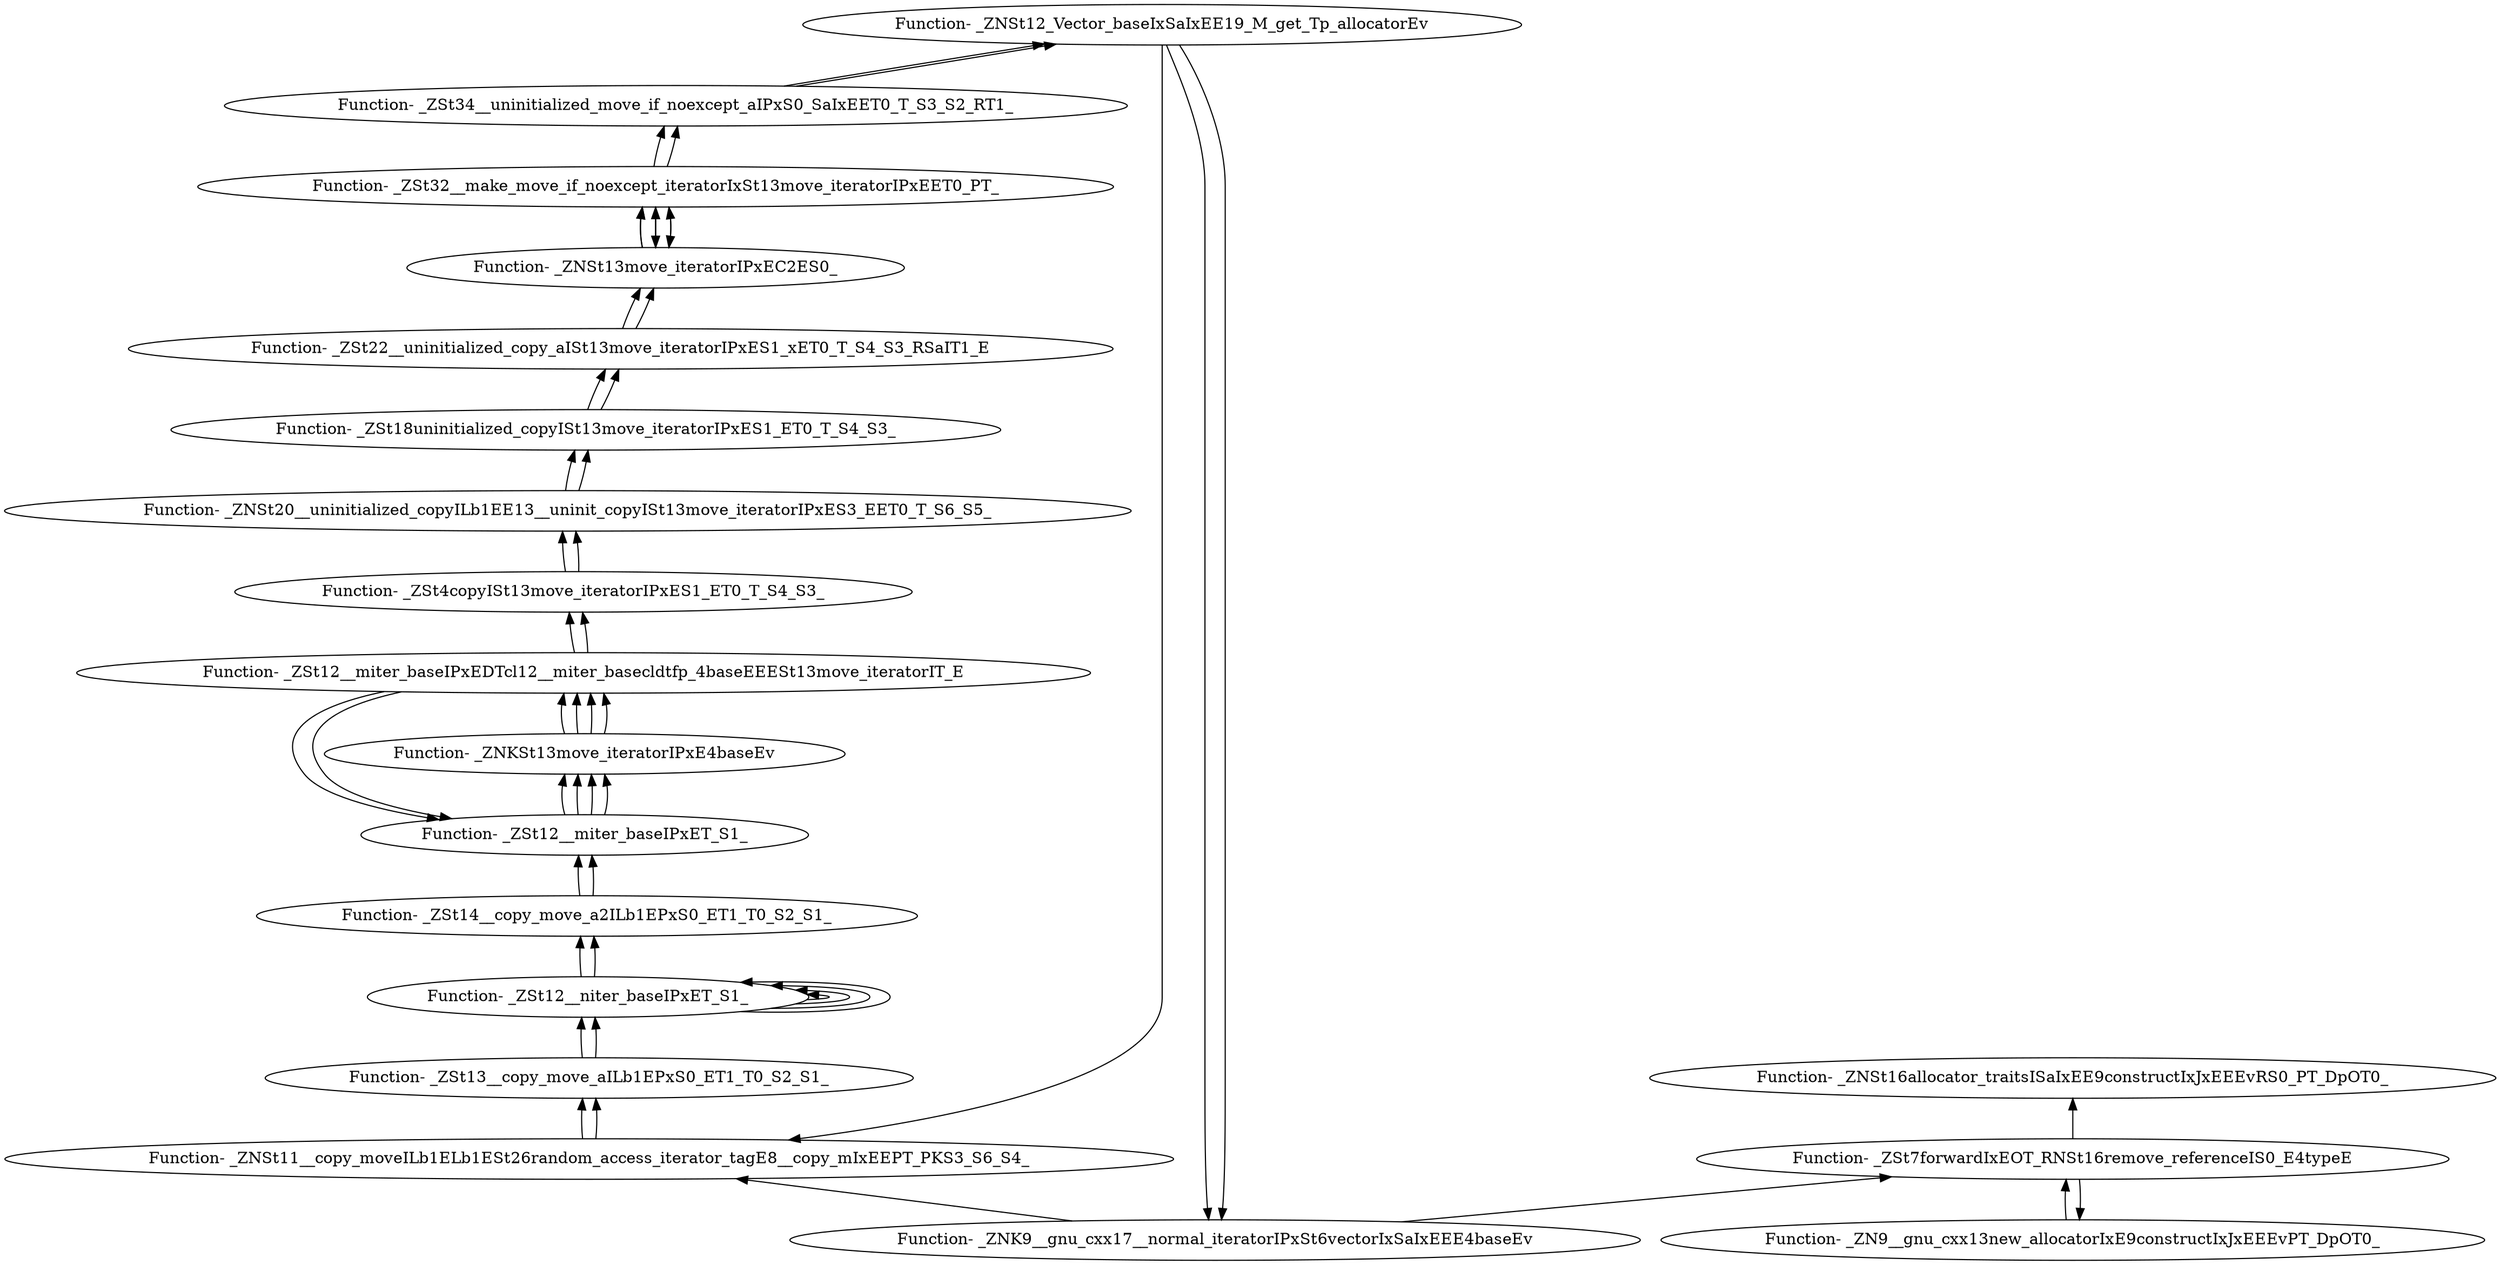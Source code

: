 digraph {
	"Function- _ZNSt12_Vector_baseIxSaIxEE19_M_get_Tp_allocatorEv"
	"Function- _ZNSt11__copy_moveILb1ELb1ESt26random_access_iterator_tagE8__copy_mIxEEPT_PKS3_S6_S4_"
	"Function- _ZNSt11__copy_moveILb1ELb1ESt26random_access_iterator_tagE8__copy_mIxEEPT_PKS3_S6_S4_" -> "Function- _ZNSt12_Vector_baseIxSaIxEE19_M_get_Tp_allocatorEv" [dir=back]
	"Function- _ZSt13__copy_move_aILb1EPxS0_ET1_T0_S2_S1_"
	"Function- _ZSt13__copy_move_aILb1EPxS0_ET1_T0_S2_S1_" -> "Function- _ZNSt11__copy_moveILb1ELb1ESt26random_access_iterator_tagE8__copy_mIxEEPT_PKS3_S6_S4_" [dir=back]
	"Function- _ZSt12__niter_baseIPxET_S1_"
	"Function- _ZSt12__niter_baseIPxET_S1_" -> "Function- _ZSt13__copy_move_aILb1EPxS0_ET1_T0_S2_S1_" [dir=back]
	"Function- _ZSt12__niter_baseIPxET_S1_"
	"Function- _ZSt12__niter_baseIPxET_S1_" -> "Function- _ZSt12__niter_baseIPxET_S1_" [dir=back]
	"Function- _ZSt12__niter_baseIPxET_S1_"
	"Function- _ZSt12__niter_baseIPxET_S1_" -> "Function- _ZSt12__niter_baseIPxET_S1_" [dir=back]
	"Function- _ZSt14__copy_move_a2ILb1EPxS0_ET1_T0_S2_S1_"
	"Function- _ZSt14__copy_move_a2ILb1EPxS0_ET1_T0_S2_S1_" -> "Function- _ZSt12__niter_baseIPxET_S1_" [dir=back]
	"Function- _ZSt12__miter_baseIPxET_S1_"
	"Function- _ZSt12__miter_baseIPxET_S1_" -> "Function- _ZSt14__copy_move_a2ILb1EPxS0_ET1_T0_S2_S1_" [dir=back]
	"Function- _ZNKSt13move_iteratorIPxE4baseEv"
	"Function- _ZNKSt13move_iteratorIPxE4baseEv" -> "Function- _ZSt12__miter_baseIPxET_S1_" [dir=back]
	"Function- _ZSt12__miter_baseIPxEDTcl12__miter_basecldtfp_4baseEEESt13move_iteratorIT_E"
	"Function- _ZSt12__miter_baseIPxEDTcl12__miter_basecldtfp_4baseEEESt13move_iteratorIT_E" -> "Function- _ZNKSt13move_iteratorIPxE4baseEv" [dir=back]
	"Function- _ZSt12__miter_baseIPxET_S1_"
	"Function- _ZSt12__miter_baseIPxET_S1_" -> "Function- _ZSt12__miter_baseIPxEDTcl12__miter_basecldtfp_4baseEEESt13move_iteratorIT_E" [dir=back]
	"Function- _ZNKSt13move_iteratorIPxE4baseEv"
	"Function- _ZNKSt13move_iteratorIPxE4baseEv" -> "Function- _ZSt12__miter_baseIPxET_S1_" [dir=back]
	"Function- _ZSt12__miter_baseIPxEDTcl12__miter_basecldtfp_4baseEEESt13move_iteratorIT_E"
	"Function- _ZSt12__miter_baseIPxEDTcl12__miter_basecldtfp_4baseEEESt13move_iteratorIT_E" -> "Function- _ZNKSt13move_iteratorIPxE4baseEv" [dir=back]
	"Function- _ZSt4copyISt13move_iteratorIPxES1_ET0_T_S4_S3_"
	"Function- _ZSt4copyISt13move_iteratorIPxES1_ET0_T_S4_S3_" -> "Function- _ZSt12__miter_baseIPxEDTcl12__miter_basecldtfp_4baseEEESt13move_iteratorIT_E" [dir=back]
	"Function- _ZNSt20__uninitialized_copyILb1EE13__uninit_copyISt13move_iteratorIPxES3_EET0_T_S6_S5_"
	"Function- _ZNSt20__uninitialized_copyILb1EE13__uninit_copyISt13move_iteratorIPxES3_EET0_T_S6_S5_" -> "Function- _ZSt4copyISt13move_iteratorIPxES1_ET0_T_S4_S3_" [dir=back]
	"Function- _ZSt18uninitialized_copyISt13move_iteratorIPxES1_ET0_T_S4_S3_"
	"Function- _ZSt18uninitialized_copyISt13move_iteratorIPxES1_ET0_T_S4_S3_" -> "Function- _ZNSt20__uninitialized_copyILb1EE13__uninit_copyISt13move_iteratorIPxES3_EET0_T_S6_S5_" [dir=back]
	"Function- _ZSt22__uninitialized_copy_aISt13move_iteratorIPxES1_xET0_T_S4_S3_RSaIT1_E"
	"Function- _ZSt22__uninitialized_copy_aISt13move_iteratorIPxES1_xET0_T_S4_S3_RSaIT1_E" -> "Function- _ZSt18uninitialized_copyISt13move_iteratorIPxES1_ET0_T_S4_S3_" [dir=back]
	"Function- _ZNSt13move_iteratorIPxEC2ES0_"
	"Function- _ZNSt13move_iteratorIPxEC2ES0_" -> "Function- _ZSt22__uninitialized_copy_aISt13move_iteratorIPxES1_xET0_T_S4_S3_RSaIT1_E" [dir=back]
	"Function- _ZSt32__make_move_if_noexcept_iteratorIxSt13move_iteratorIPxEET0_PT_"
	"Function- _ZSt32__make_move_if_noexcept_iteratorIxSt13move_iteratorIPxEET0_PT_" -> "Function- _ZNSt13move_iteratorIPxEC2ES0_" [dir=back]
	"Function- _ZNSt13move_iteratorIPxEC2ES0_"
	"Function- _ZNSt13move_iteratorIPxEC2ES0_" -> "Function- _ZSt32__make_move_if_noexcept_iteratorIxSt13move_iteratorIPxEET0_PT_" [dir=back]
	"Function- _ZSt32__make_move_if_noexcept_iteratorIxSt13move_iteratorIPxEET0_PT_"
	"Function- _ZSt32__make_move_if_noexcept_iteratorIxSt13move_iteratorIPxEET0_PT_" -> "Function- _ZNSt13move_iteratorIPxEC2ES0_" [dir=back]
	"Function- _ZSt34__uninitialized_move_if_noexcept_aIPxS0_SaIxEET0_T_S3_S2_RT1_"
	"Function- _ZSt34__uninitialized_move_if_noexcept_aIPxS0_SaIxEET0_T_S3_S2_RT1_" -> "Function- _ZSt32__make_move_if_noexcept_iteratorIxSt13move_iteratorIPxEET0_PT_" [dir=back]
	"Function- _ZNSt12_Vector_baseIxSaIxEE19_M_get_Tp_allocatorEv"
	"Function- _ZNSt12_Vector_baseIxSaIxEE19_M_get_Tp_allocatorEv" -> "Function- _ZSt34__uninitialized_move_if_noexcept_aIPxS0_SaIxEET0_T_S3_S2_RT1_" [dir=back]
	"Function- _ZNK9__gnu_cxx17__normal_iteratorIPxSt6vectorIxSaIxEEE4baseEv"
	"Function- _ZNK9__gnu_cxx17__normal_iteratorIPxSt6vectorIxSaIxEEE4baseEv" -> "Function- _ZNSt12_Vector_baseIxSaIxEE19_M_get_Tp_allocatorEv" [dir=back]
	"Function- _ZNSt11__copy_moveILb1ELb1ESt26random_access_iterator_tagE8__copy_mIxEEPT_PKS3_S6_S4_"
	"Function- _ZNSt11__copy_moveILb1ELb1ESt26random_access_iterator_tagE8__copy_mIxEEPT_PKS3_S6_S4_" -> "Function- _ZNK9__gnu_cxx17__normal_iteratorIPxSt6vectorIxSaIxEEE4baseEv" [dir=back]
	"Function- _ZSt13__copy_move_aILb1EPxS0_ET1_T0_S2_S1_"
	"Function- _ZSt13__copy_move_aILb1EPxS0_ET1_T0_S2_S1_" -> "Function- _ZNSt11__copy_moveILb1ELb1ESt26random_access_iterator_tagE8__copy_mIxEEPT_PKS3_S6_S4_" [dir=back]
	"Function- _ZSt12__niter_baseIPxET_S1_"
	"Function- _ZSt12__niter_baseIPxET_S1_" -> "Function- _ZSt13__copy_move_aILb1EPxS0_ET1_T0_S2_S1_" [dir=back]
	"Function- _ZSt12__niter_baseIPxET_S1_"
	"Function- _ZSt12__niter_baseIPxET_S1_" -> "Function- _ZSt12__niter_baseIPxET_S1_" [dir=back]
	"Function- _ZSt12__niter_baseIPxET_S1_"
	"Function- _ZSt12__niter_baseIPxET_S1_" -> "Function- _ZSt12__niter_baseIPxET_S1_" [dir=back]
	"Function- _ZSt14__copy_move_a2ILb1EPxS0_ET1_T0_S2_S1_"
	"Function- _ZSt14__copy_move_a2ILb1EPxS0_ET1_T0_S2_S1_" -> "Function- _ZSt12__niter_baseIPxET_S1_" [dir=back]
	"Function- _ZSt12__miter_baseIPxET_S1_"
	"Function- _ZSt12__miter_baseIPxET_S1_" -> "Function- _ZSt14__copy_move_a2ILb1EPxS0_ET1_T0_S2_S1_" [dir=back]
	"Function- _ZNKSt13move_iteratorIPxE4baseEv"
	"Function- _ZNKSt13move_iteratorIPxE4baseEv" -> "Function- _ZSt12__miter_baseIPxET_S1_" [dir=back]
	"Function- _ZSt12__miter_baseIPxEDTcl12__miter_basecldtfp_4baseEEESt13move_iteratorIT_E"
	"Function- _ZSt12__miter_baseIPxEDTcl12__miter_basecldtfp_4baseEEESt13move_iteratorIT_E" -> "Function- _ZNKSt13move_iteratorIPxE4baseEv" [dir=back]
	"Function- _ZSt12__miter_baseIPxET_S1_"
	"Function- _ZSt12__miter_baseIPxET_S1_" -> "Function- _ZSt12__miter_baseIPxEDTcl12__miter_basecldtfp_4baseEEESt13move_iteratorIT_E" [dir=back]
	"Function- _ZNKSt13move_iteratorIPxE4baseEv"
	"Function- _ZNKSt13move_iteratorIPxE4baseEv" -> "Function- _ZSt12__miter_baseIPxET_S1_" [dir=back]
	"Function- _ZSt12__miter_baseIPxEDTcl12__miter_basecldtfp_4baseEEESt13move_iteratorIT_E"
	"Function- _ZSt12__miter_baseIPxEDTcl12__miter_basecldtfp_4baseEEESt13move_iteratorIT_E" -> "Function- _ZNKSt13move_iteratorIPxE4baseEv" [dir=back]
	"Function- _ZSt4copyISt13move_iteratorIPxES1_ET0_T_S4_S3_"
	"Function- _ZSt4copyISt13move_iteratorIPxES1_ET0_T_S4_S3_" -> "Function- _ZSt12__miter_baseIPxEDTcl12__miter_basecldtfp_4baseEEESt13move_iteratorIT_E" [dir=back]
	"Function- _ZNSt20__uninitialized_copyILb1EE13__uninit_copyISt13move_iteratorIPxES3_EET0_T_S6_S5_"
	"Function- _ZNSt20__uninitialized_copyILb1EE13__uninit_copyISt13move_iteratorIPxES3_EET0_T_S6_S5_" -> "Function- _ZSt4copyISt13move_iteratorIPxES1_ET0_T_S4_S3_" [dir=back]
	"Function- _ZSt18uninitialized_copyISt13move_iteratorIPxES1_ET0_T_S4_S3_"
	"Function- _ZSt18uninitialized_copyISt13move_iteratorIPxES1_ET0_T_S4_S3_" -> "Function- _ZNSt20__uninitialized_copyILb1EE13__uninit_copyISt13move_iteratorIPxES3_EET0_T_S6_S5_" [dir=back]
	"Function- _ZSt22__uninitialized_copy_aISt13move_iteratorIPxES1_xET0_T_S4_S3_RSaIT1_E"
	"Function- _ZSt22__uninitialized_copy_aISt13move_iteratorIPxES1_xET0_T_S4_S3_RSaIT1_E" -> "Function- _ZSt18uninitialized_copyISt13move_iteratorIPxES1_ET0_T_S4_S3_" [dir=back]
	"Function- _ZNSt13move_iteratorIPxEC2ES0_"
	"Function- _ZNSt13move_iteratorIPxEC2ES0_" -> "Function- _ZSt22__uninitialized_copy_aISt13move_iteratorIPxES1_xET0_T_S4_S3_RSaIT1_E" [dir=back]
	"Function- _ZSt32__make_move_if_noexcept_iteratorIxSt13move_iteratorIPxEET0_PT_"
	"Function- _ZSt32__make_move_if_noexcept_iteratorIxSt13move_iteratorIPxEET0_PT_" -> "Function- _ZNSt13move_iteratorIPxEC2ES0_" [dir=back]
	"Function- _ZNSt13move_iteratorIPxEC2ES0_"
	"Function- _ZNSt13move_iteratorIPxEC2ES0_" -> "Function- _ZSt32__make_move_if_noexcept_iteratorIxSt13move_iteratorIPxEET0_PT_" [dir=back]
	"Function- _ZSt32__make_move_if_noexcept_iteratorIxSt13move_iteratorIPxEET0_PT_"
	"Function- _ZSt32__make_move_if_noexcept_iteratorIxSt13move_iteratorIPxEET0_PT_" -> "Function- _ZNSt13move_iteratorIPxEC2ES0_" [dir=back]
	"Function- _ZSt34__uninitialized_move_if_noexcept_aIPxS0_SaIxEET0_T_S3_S2_RT1_"
	"Function- _ZSt34__uninitialized_move_if_noexcept_aIPxS0_SaIxEET0_T_S3_S2_RT1_" -> "Function- _ZSt32__make_move_if_noexcept_iteratorIxSt13move_iteratorIPxEET0_PT_" [dir=back]
	"Function- _ZNSt12_Vector_baseIxSaIxEE19_M_get_Tp_allocatorEv"
	"Function- _ZNSt12_Vector_baseIxSaIxEE19_M_get_Tp_allocatorEv" -> "Function- _ZSt34__uninitialized_move_if_noexcept_aIPxS0_SaIxEET0_T_S3_S2_RT1_" [dir=back]
	"Function- _ZNK9__gnu_cxx17__normal_iteratorIPxSt6vectorIxSaIxEEE4baseEv"
	"Function- _ZNK9__gnu_cxx17__normal_iteratorIPxSt6vectorIxSaIxEEE4baseEv" -> "Function- _ZNSt12_Vector_baseIxSaIxEE19_M_get_Tp_allocatorEv" [dir=back]
	"Function- _ZSt7forwardIxEOT_RNSt16remove_referenceIS0_E4typeE"
	"Function- _ZSt7forwardIxEOT_RNSt16remove_referenceIS0_E4typeE" -> "Function- _ZNK9__gnu_cxx17__normal_iteratorIPxSt6vectorIxSaIxEEE4baseEv" [dir=back]
	"Function- _ZN9__gnu_cxx13new_allocatorIxE9constructIxJxEEEvPT_DpOT0_"
	"Function- _ZN9__gnu_cxx13new_allocatorIxE9constructIxJxEEEvPT_DpOT0_" -> "Function- _ZSt7forwardIxEOT_RNSt16remove_referenceIS0_E4typeE" [dir=back]
	"Function- _ZSt7forwardIxEOT_RNSt16remove_referenceIS0_E4typeE"
	"Function- _ZSt7forwardIxEOT_RNSt16remove_referenceIS0_E4typeE" -> "Function- _ZN9__gnu_cxx13new_allocatorIxE9constructIxJxEEEvPT_DpOT0_" [dir=back]
	"Function- _ZNSt16allocator_traitsISaIxEE9constructIxJxEEEvRS0_PT_DpOT0_"
	"Function- _ZNSt16allocator_traitsISaIxEE9constructIxJxEEEvRS0_PT_DpOT0_" -> "Function- _ZSt7forwardIxEOT_RNSt16remove_referenceIS0_E4typeE" [dir=back]
}
